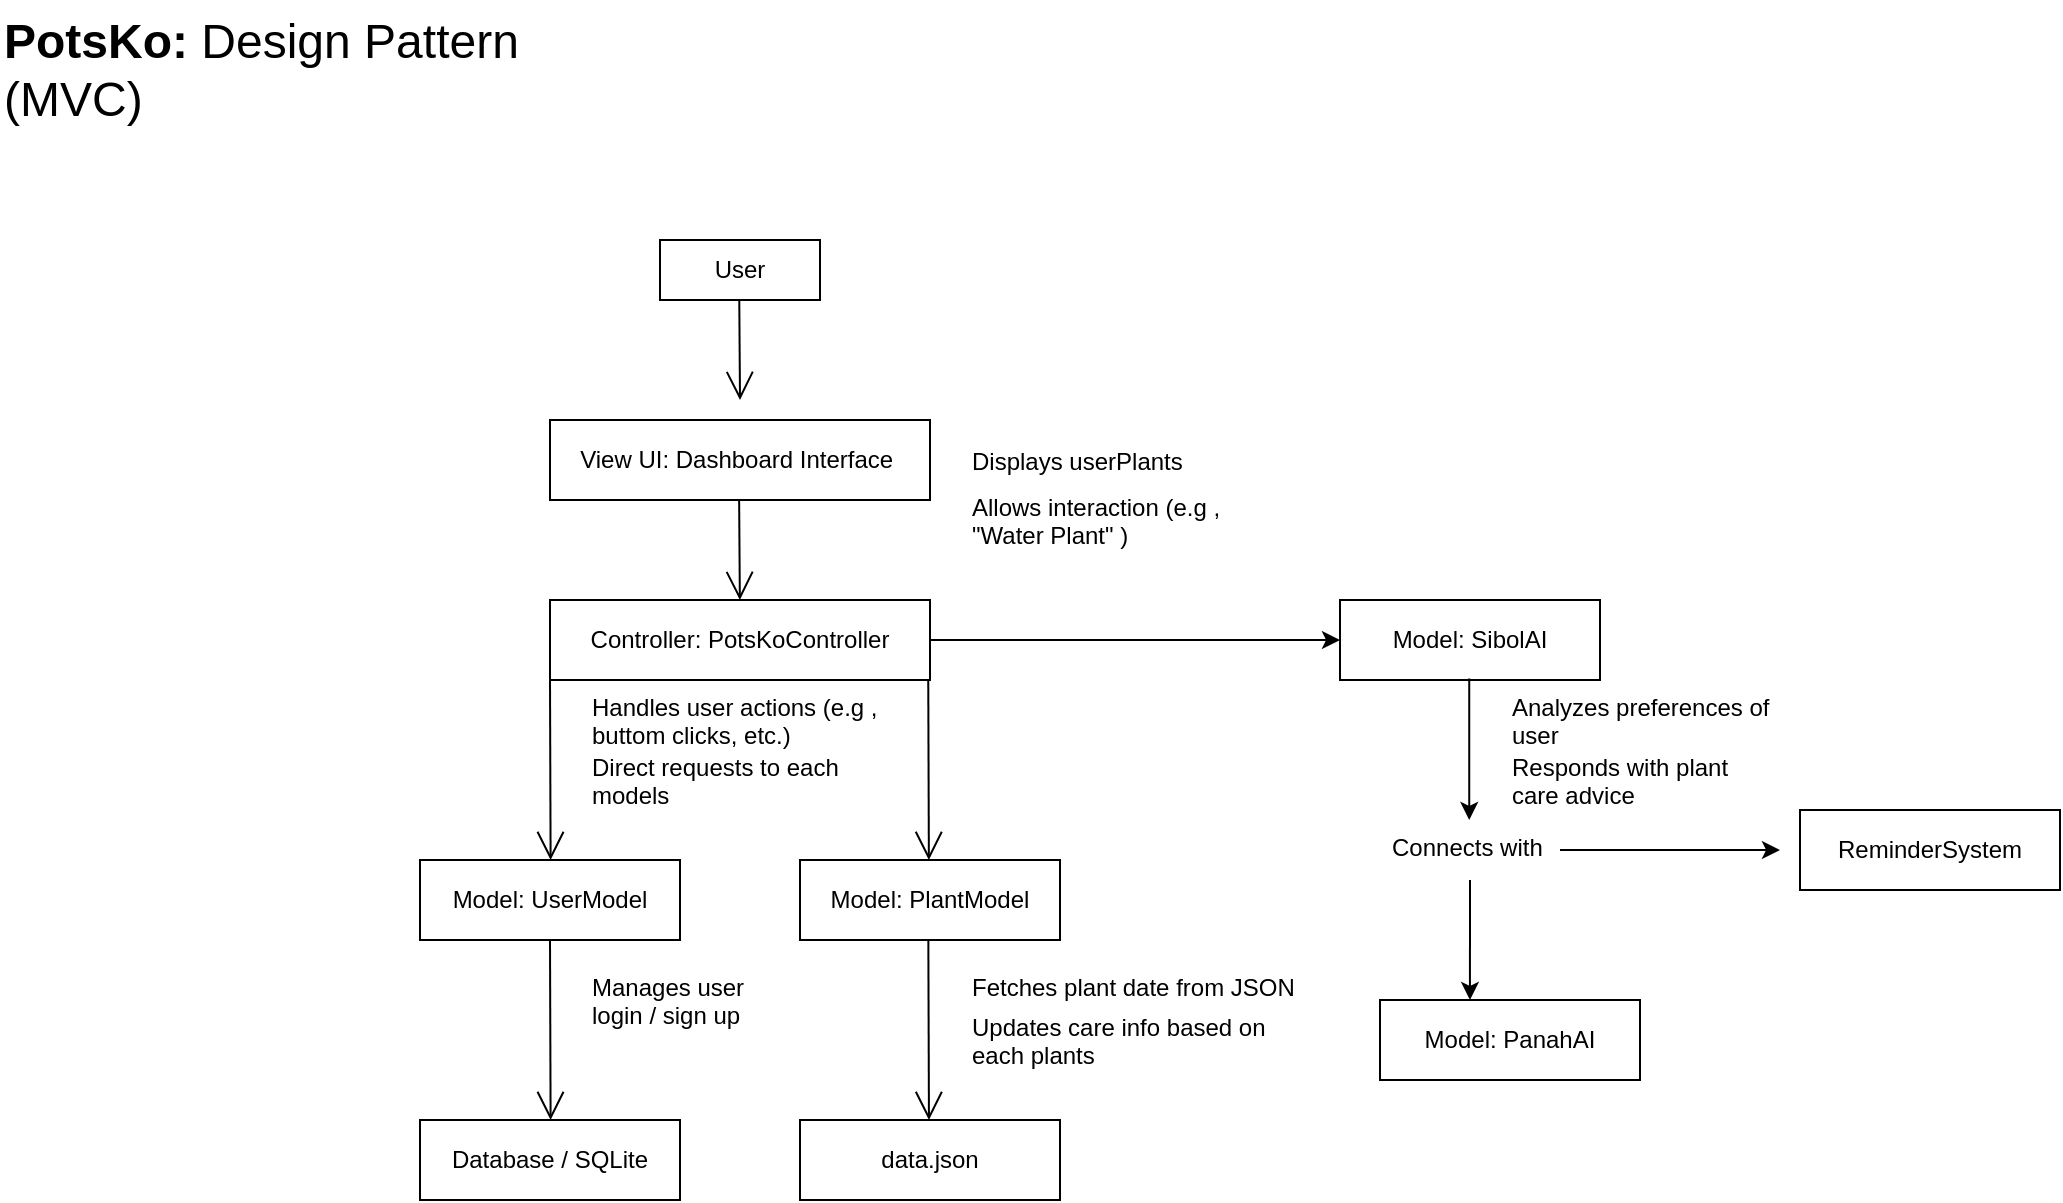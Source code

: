 <mxfile>
    <diagram id="pv64dYJemKifVHYp-Ek-" name="Page-1">
        <mxGraphModel dx="262" dy="291" grid="1" gridSize="10" guides="1" tooltips="1" connect="1" arrows="1" fold="1" page="1" pageScale="1" pageWidth="850" pageHeight="1100" math="0" shadow="0">
            <root>
                <mxCell id="0"/>
                <mxCell id="1" parent="0"/>
                <mxCell id="2" value="&lt;h1 style=&quot;margin-top: 0px;&quot;&gt;PotsKo: &lt;span style=&quot;font-weight: 400;&quot;&gt;Design Pattern (MVC)&amp;nbsp;&lt;/span&gt;&amp;nbsp;&lt;span style=&quot;font-weight: normal;&quot;&gt;&amp;nbsp;&lt;/span&gt;&lt;/h1&gt;" style="text;html=1;whiteSpace=wrap;overflow=hidden;rounded=0;" vertex="1" parent="1">
                    <mxGeometry x="30" y="30" width="260" height="70" as="geometry"/>
                </mxCell>
                <mxCell id="3" value="User" style="html=1;whiteSpace=wrap;" vertex="1" parent="1">
                    <mxGeometry x="360" y="150" width="80" height="30" as="geometry"/>
                </mxCell>
                <mxCell id="4" value="" style="endArrow=open;endFill=1;endSize=12;html=1;" edge="1" parent="1">
                    <mxGeometry width="160" relative="1" as="geometry">
                        <mxPoint x="399.64" y="180" as="sourcePoint"/>
                        <mxPoint x="400" y="230" as="targetPoint"/>
                    </mxGeometry>
                </mxCell>
                <mxCell id="5" value="View UI: Dashboard Interface&amp;nbsp;" style="html=1;whiteSpace=wrap;" vertex="1" parent="1">
                    <mxGeometry x="305" y="240" width="190" height="40" as="geometry"/>
                </mxCell>
                <mxCell id="6" value="Displays userPlants" style="text;strokeColor=none;fillColor=none;align=left;verticalAlign=top;spacingLeft=4;spacingRight=4;overflow=hidden;rotatable=0;points=[[0,0.5],[1,0.5]];portConstraint=eastwest;whiteSpace=wrap;html=1;" vertex="1" parent="1">
                    <mxGeometry x="510" y="247" width="120" height="33" as="geometry"/>
                </mxCell>
                <mxCell id="7" value="Allows interaction (e.g , &quot;Water Plant&quot; )" style="text;strokeColor=none;fillColor=none;align=left;verticalAlign=top;spacingLeft=4;spacingRight=4;overflow=hidden;rotatable=0;points=[[0,0.5],[1,0.5]];portConstraint=eastwest;whiteSpace=wrap;html=1;" vertex="1" parent="1">
                    <mxGeometry x="510" y="270" width="140" height="40" as="geometry"/>
                </mxCell>
                <mxCell id="8" value="" style="endArrow=open;endFill=1;endSize=12;html=1;" edge="1" parent="1">
                    <mxGeometry width="160" relative="1" as="geometry">
                        <mxPoint x="399.57" y="280" as="sourcePoint"/>
                        <mxPoint x="399.93" y="330" as="targetPoint"/>
                    </mxGeometry>
                </mxCell>
                <mxCell id="21" style="edgeStyle=none;html=1;exitX=1;exitY=0.5;exitDx=0;exitDy=0;entryX=0;entryY=0.5;entryDx=0;entryDy=0;" edge="1" parent="1" source="9" target="22">
                    <mxGeometry relative="1" as="geometry">
                        <mxPoint x="630" y="350.368" as="targetPoint"/>
                    </mxGeometry>
                </mxCell>
                <mxCell id="9" value="Controller: PotsKoController" style="html=1;whiteSpace=wrap;" vertex="1" parent="1">
                    <mxGeometry x="305" y="330" width="190" height="40" as="geometry"/>
                </mxCell>
                <mxCell id="10" value="" style="endArrow=open;endFill=1;endSize=12;html=1;" edge="1" parent="1">
                    <mxGeometry width="160" relative="1" as="geometry">
                        <mxPoint x="305" y="370" as="sourcePoint"/>
                        <mxPoint x="305.3" y="460" as="targetPoint"/>
                    </mxGeometry>
                </mxCell>
                <mxCell id="11" value="Handles user actions (e.g , buttom clicks, etc.)&amp;nbsp;" style="text;strokeColor=none;fillColor=none;align=left;verticalAlign=top;spacingLeft=4;spacingRight=4;overflow=hidden;rotatable=0;points=[[0,0.5],[1,0.5]];portConstraint=eastwest;whiteSpace=wrap;html=1;" vertex="1" parent="1">
                    <mxGeometry x="320" y="370" width="160" height="40" as="geometry"/>
                </mxCell>
                <mxCell id="12" value="Direct requests to each models&amp;nbsp;" style="text;strokeColor=none;fillColor=none;align=left;verticalAlign=top;spacingLeft=4;spacingRight=4;overflow=hidden;rotatable=0;points=[[0,0.5],[1,0.5]];portConstraint=eastwest;whiteSpace=wrap;html=1;" vertex="1" parent="1">
                    <mxGeometry x="320" y="400" width="160" height="40" as="geometry"/>
                </mxCell>
                <mxCell id="13" value="Model: UserModel" style="html=1;whiteSpace=wrap;" vertex="1" parent="1">
                    <mxGeometry x="240" y="460" width="130" height="40" as="geometry"/>
                </mxCell>
                <mxCell id="17" value="" style="endArrow=open;endFill=1;endSize=12;html=1;" edge="1" parent="1">
                    <mxGeometry width="160" relative="1" as="geometry">
                        <mxPoint x="494.13" y="370" as="sourcePoint"/>
                        <mxPoint x="494.43" y="460" as="targetPoint"/>
                    </mxGeometry>
                </mxCell>
                <mxCell id="18" value="Model: PlantModel" style="html=1;whiteSpace=wrap;" vertex="1" parent="1">
                    <mxGeometry x="430" y="460" width="130" height="40" as="geometry"/>
                </mxCell>
                <mxCell id="22" value="Model: SibolAI" style="html=1;whiteSpace=wrap;" vertex="1" parent="1">
                    <mxGeometry x="700" y="330" width="130" height="40" as="geometry"/>
                </mxCell>
                <mxCell id="23" value="" style="endArrow=open;endFill=1;endSize=12;html=1;" edge="1" parent="1">
                    <mxGeometry width="160" relative="1" as="geometry">
                        <mxPoint x="305" y="500" as="sourcePoint"/>
                        <mxPoint x="305.3" y="590" as="targetPoint"/>
                    </mxGeometry>
                </mxCell>
                <mxCell id="24" value="Manages user login / sign up" style="text;strokeColor=none;fillColor=none;align=left;verticalAlign=top;spacingLeft=4;spacingRight=4;overflow=hidden;rotatable=0;points=[[0,0.5],[1,0.5]];portConstraint=eastwest;whiteSpace=wrap;html=1;" vertex="1" parent="1">
                    <mxGeometry x="320" y="510" width="90" height="40" as="geometry"/>
                </mxCell>
                <mxCell id="25" value="Database / SQLite" style="html=1;whiteSpace=wrap;" vertex="1" parent="1">
                    <mxGeometry x="240" y="590" width="130" height="40" as="geometry"/>
                </mxCell>
                <mxCell id="26" value="" style="endArrow=open;endFill=1;endSize=12;html=1;" edge="1" parent="1">
                    <mxGeometry width="160" relative="1" as="geometry">
                        <mxPoint x="494.17" y="500" as="sourcePoint"/>
                        <mxPoint x="494.47" y="590" as="targetPoint"/>
                    </mxGeometry>
                </mxCell>
                <mxCell id="27" value="data.json" style="html=1;whiteSpace=wrap;" vertex="1" parent="1">
                    <mxGeometry x="430" y="590" width="130" height="40" as="geometry"/>
                </mxCell>
                <mxCell id="28" value="Fetches plant date from JSON" style="text;strokeColor=none;fillColor=none;align=left;verticalAlign=top;spacingLeft=4;spacingRight=4;overflow=hidden;rotatable=0;points=[[0,0.5],[1,0.5]];portConstraint=eastwest;whiteSpace=wrap;html=1;" vertex="1" parent="1">
                    <mxGeometry x="510" y="510" width="180" height="30" as="geometry"/>
                </mxCell>
                <mxCell id="30" value="Updates care info based on each plants&lt;div&gt;&lt;br&gt;&lt;/div&gt;" style="text;strokeColor=none;fillColor=none;align=left;verticalAlign=top;spacingLeft=4;spacingRight=4;overflow=hidden;rotatable=0;points=[[0,0.5],[1,0.5]];portConstraint=eastwest;whiteSpace=wrap;html=1;" vertex="1" parent="1">
                    <mxGeometry x="510" y="530" width="180" height="40" as="geometry"/>
                </mxCell>
                <mxCell id="33" value="Analyzes preferences of user" style="text;strokeColor=none;fillColor=none;align=left;verticalAlign=top;spacingLeft=4;spacingRight=4;overflow=hidden;rotatable=0;points=[[0,0.5],[1,0.5]];portConstraint=eastwest;whiteSpace=wrap;html=1;" vertex="1" parent="1">
                    <mxGeometry x="780" y="370" width="140" height="40" as="geometry"/>
                </mxCell>
                <mxCell id="34" value="Responds with plant care advice" style="text;strokeColor=none;fillColor=none;align=left;verticalAlign=top;spacingLeft=4;spacingRight=4;overflow=hidden;rotatable=0;points=[[0,0.5],[1,0.5]];portConstraint=eastwest;whiteSpace=wrap;html=1;" vertex="1" parent="1">
                    <mxGeometry x="780" y="400" width="140" height="40" as="geometry"/>
                </mxCell>
                <mxCell id="38" value="" style="edgeStyle=none;html=1;" edge="1" parent="1" source="35" target="34">
                    <mxGeometry relative="1" as="geometry"/>
                </mxCell>
                <mxCell id="46" style="edgeStyle=none;html=1;" edge="1" parent="1" source="35">
                    <mxGeometry relative="1" as="geometry">
                        <mxPoint x="920" y="455" as="targetPoint"/>
                    </mxGeometry>
                </mxCell>
                <mxCell id="35" value="Connects with" style="text;strokeColor=none;fillColor=none;align=left;verticalAlign=top;spacingLeft=4;spacingRight=4;overflow=hidden;rotatable=0;points=[[0,0.5],[1,0.5]];portConstraint=eastwest;whiteSpace=wrap;html=1;" vertex="1" parent="1">
                    <mxGeometry x="720" y="440" width="90" height="30" as="geometry"/>
                </mxCell>
                <mxCell id="42" style="edgeStyle=none;html=1;exitX=1;exitY=0.5;exitDx=0;exitDy=0;" edge="1" parent="1">
                    <mxGeometry relative="1" as="geometry">
                        <mxPoint x="764.62" y="439.999" as="targetPoint"/>
                        <mxPoint x="764.62" y="369.23" as="sourcePoint"/>
                    </mxGeometry>
                </mxCell>
                <mxCell id="43" value="Model: PanahAI" style="html=1;whiteSpace=wrap;" vertex="1" parent="1">
                    <mxGeometry x="720" y="530" width="130" height="40" as="geometry"/>
                </mxCell>
                <mxCell id="44" style="edgeStyle=none;html=1;entryX=0.346;entryY=0;entryDx=0;entryDy=0;entryPerimeter=0;" edge="1" parent="1" source="35" target="43">
                    <mxGeometry relative="1" as="geometry"/>
                </mxCell>
                <mxCell id="47" value="ReminderSystem" style="html=1;whiteSpace=wrap;" vertex="1" parent="1">
                    <mxGeometry x="930" y="435" width="130" height="40" as="geometry"/>
                </mxCell>
            </root>
        </mxGraphModel>
    </diagram>
</mxfile>